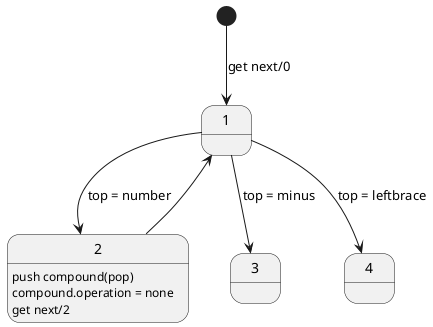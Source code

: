 @startuml statechart

[*] --> 1 : get next/0
1 --> 2 : top = number
1 --> 3 : top = minus
1 --> 4 : top = leftbrace
2: push compound(pop)
2: compound.operation = none
2: get next/2
2 --> 1


@enduml
